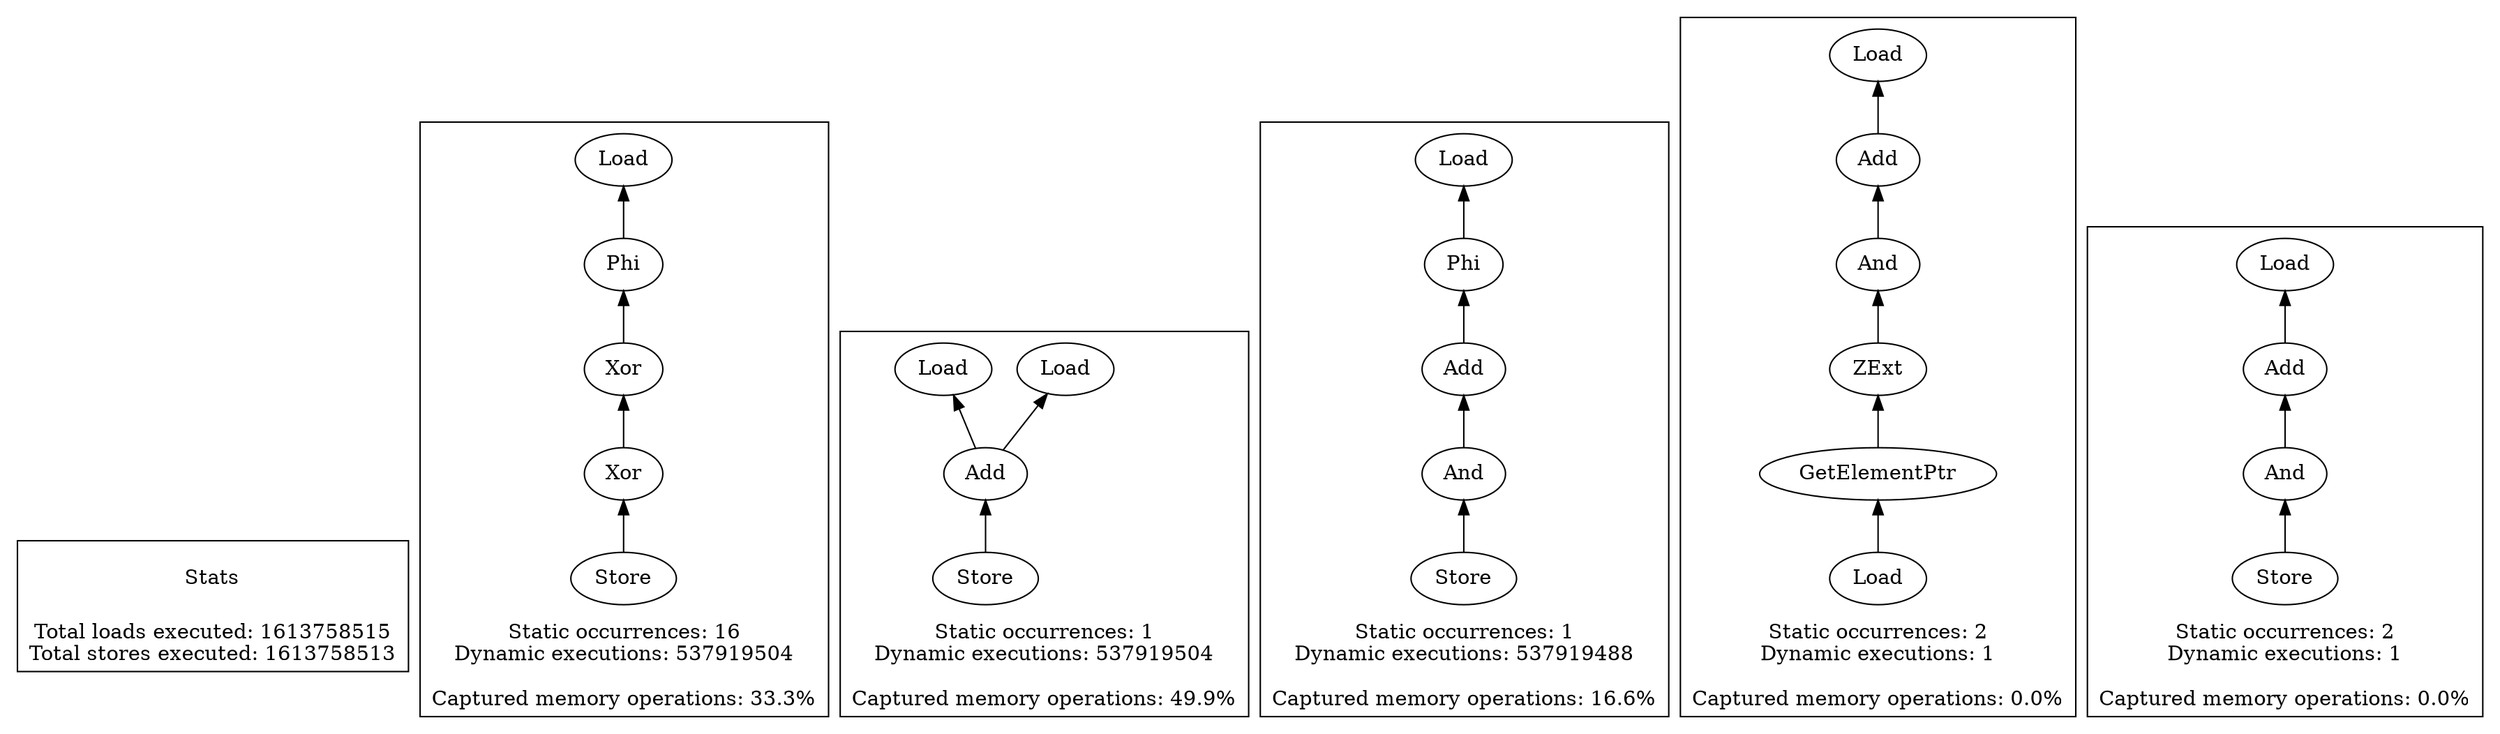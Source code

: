 strict digraph {
rankdir=BT
subgraph {
Stats [shape=plaintext]
cluster=true
label="Total loads executed: 1613758515\nTotal stores executed: 1613758513"
}
subgraph {
"0_53" [label="Phi"]
"0_18" [label="Load"]
"0_53" -> "0_18"
"0_80" [label="Xor"]
"0_80" -> "0_53"
{
rank=min
comment=<Ids: 35, 36, 37, 38, 39, 40, 41, 42, 43, 44, 45, 46, 47, 48, 49, 50>
"0_35" [label="Store"]
}
"0_128" [label="Xor"]
"0_35" -> "0_128"
"0_128" -> "0_80"
cluster=true
label="Static occurrences: 16\nDynamic executions: 537919504\n\nCaptured memory operations: 33.3%"
}
subgraph {
"1_173" [label="Add"]
"1_170" [label="Load"]
"1_173" -> "1_170"
"1_172" [label="Load"]
"1_173" -> "1_172"
{
rank=min
comment=<Ids: 175>
"1_175" [label="Store"]
}
"1_175" -> "1_173"
cluster=true
label="Static occurrences: 1\nDynamic executions: 537919504\n\nCaptured memory operations: 49.9%"
}
subgraph {
{
rank=min
comment=<Ids: 215>
"2_215" [label="Store"]
}
"2_214" [label="And"]
"2_215" -> "2_214"
"2_213" [label="Add"]
"2_214" -> "2_213"
"2_208" [label="Phi"]
"2_213" -> "2_208"
"2_194" [label="Load"]
"2_208" -> "2_194"
cluster=true
label="Static occurrences: 1\nDynamic executions: 537919488\n\nCaptured memory operations: 16.6%"
}
subgraph {
"3_186" [label="Add"]
"3_181" [label="Load"]
"3_186" -> "3_181"
"3_187" [label="And"]
"3_187" -> "3_186"
"3_190" [label="GetElementPtr"]
"3_189" [label="ZExt"]
"3_190" -> "3_189"
"3_189" -> "3_187"
{
rank=min
comment=<Ids: 191, 229>
"3_191" [label="Load"]
}
"3_191" -> "3_190"
cluster=true
label="Static occurrences: 2\nDynamic executions: 1\n\nCaptured memory operations: 0.0%"
}
subgraph {
"4_186" [label="Add"]
"4_181" [label="Load"]
"4_186" -> "4_181"
"4_187" [label="And"]
"4_187" -> "4_186"
{
rank=min
comment=<Ids: 188, 226>
"4_188" [label="Store"]
}
"4_188" -> "4_187"
cluster=true
label="Static occurrences: 2\nDynamic executions: 1\n\nCaptured memory operations: 0.0%"
}
}
